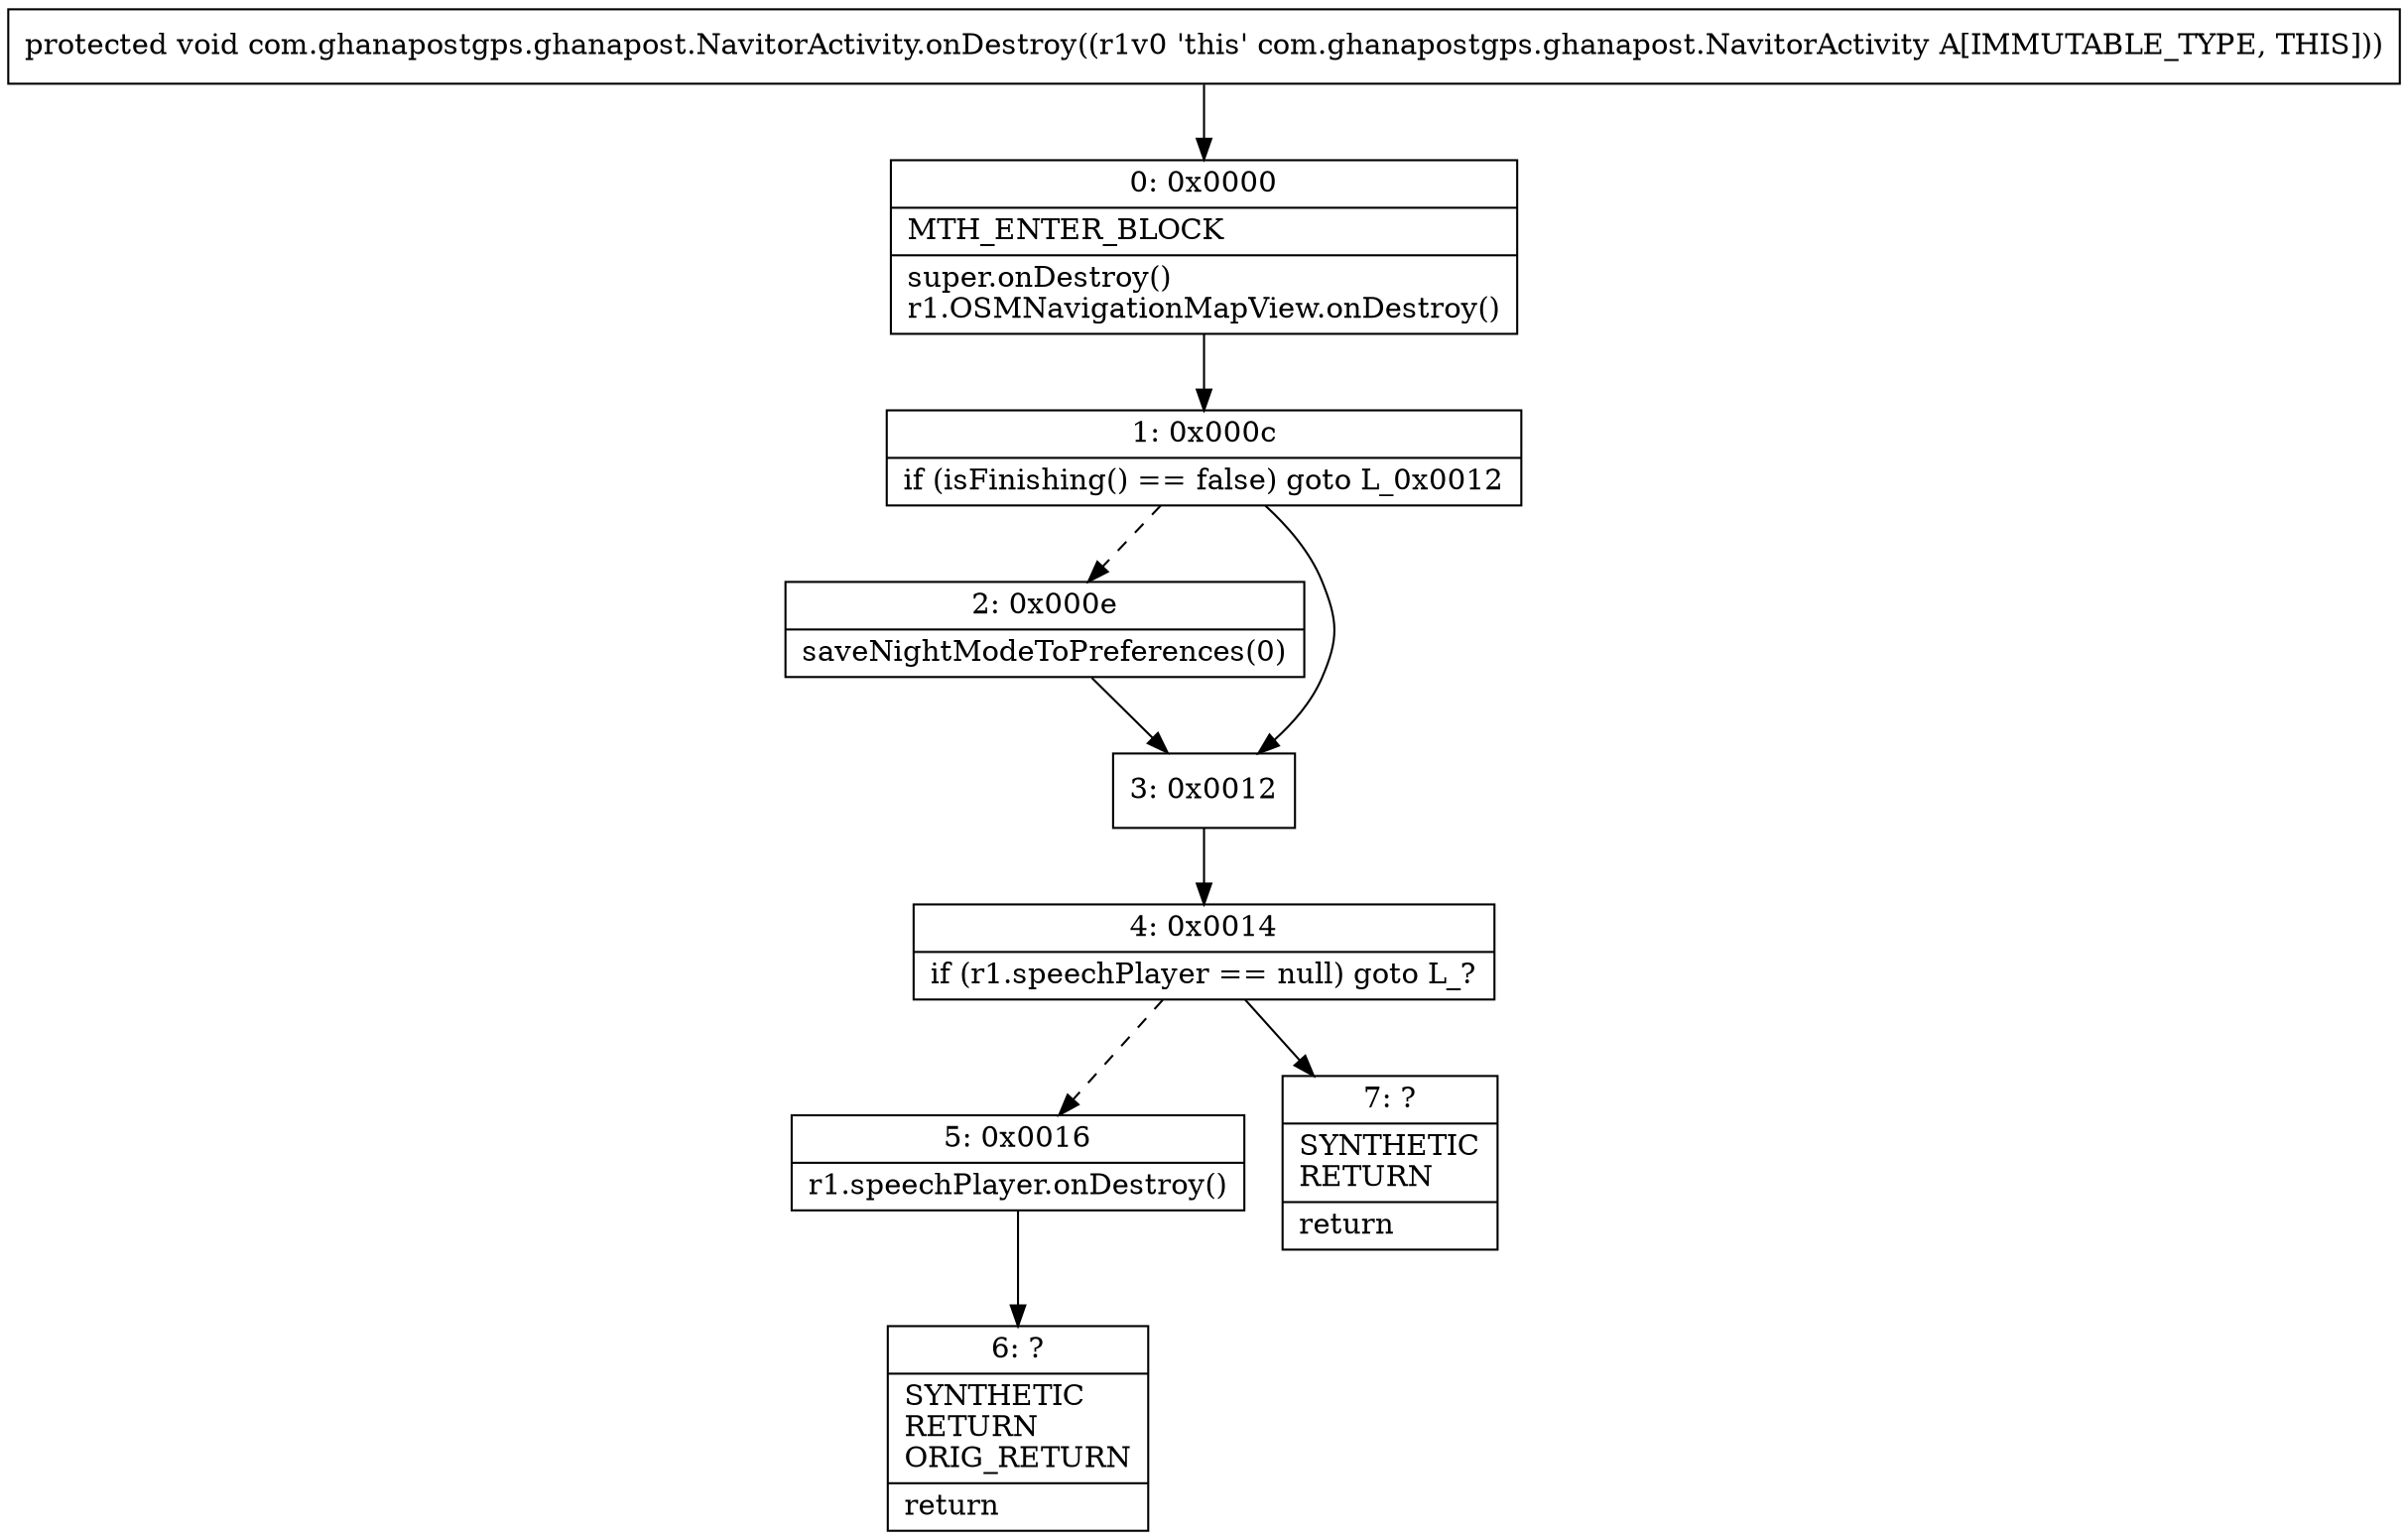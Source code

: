 digraph "CFG forcom.ghanapostgps.ghanapost.NavitorActivity.onDestroy()V" {
Node_0 [shape=record,label="{0\:\ 0x0000|MTH_ENTER_BLOCK\l|super.onDestroy()\lr1.OSMNavigationMapView.onDestroy()\l}"];
Node_1 [shape=record,label="{1\:\ 0x000c|if (isFinishing() == false) goto L_0x0012\l}"];
Node_2 [shape=record,label="{2\:\ 0x000e|saveNightModeToPreferences(0)\l}"];
Node_3 [shape=record,label="{3\:\ 0x0012}"];
Node_4 [shape=record,label="{4\:\ 0x0014|if (r1.speechPlayer == null) goto L_?\l}"];
Node_5 [shape=record,label="{5\:\ 0x0016|r1.speechPlayer.onDestroy()\l}"];
Node_6 [shape=record,label="{6\:\ ?|SYNTHETIC\lRETURN\lORIG_RETURN\l|return\l}"];
Node_7 [shape=record,label="{7\:\ ?|SYNTHETIC\lRETURN\l|return\l}"];
MethodNode[shape=record,label="{protected void com.ghanapostgps.ghanapost.NavitorActivity.onDestroy((r1v0 'this' com.ghanapostgps.ghanapost.NavitorActivity A[IMMUTABLE_TYPE, THIS])) }"];
MethodNode -> Node_0;
Node_0 -> Node_1;
Node_1 -> Node_2[style=dashed];
Node_1 -> Node_3;
Node_2 -> Node_3;
Node_3 -> Node_4;
Node_4 -> Node_5[style=dashed];
Node_4 -> Node_7;
Node_5 -> Node_6;
}

